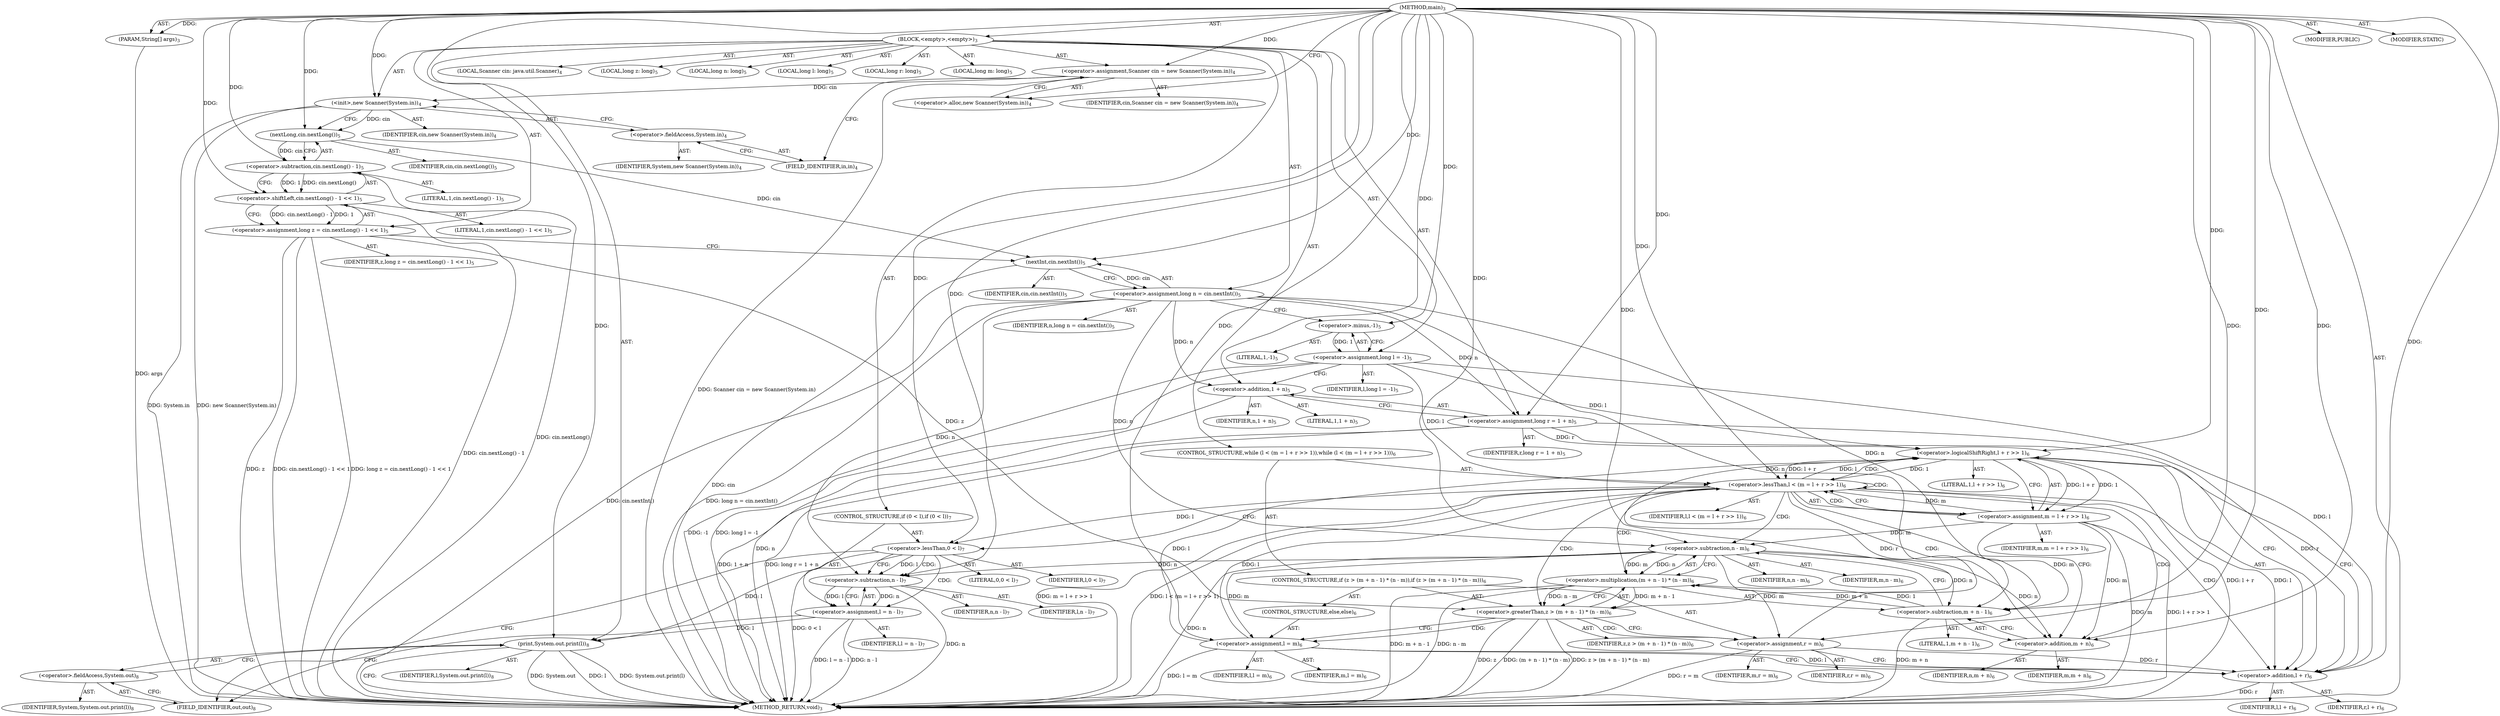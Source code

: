 digraph "main" {  
"19" [label = <(METHOD,main)<SUB>3</SUB>> ]
"20" [label = <(PARAM,String[] args)<SUB>3</SUB>> ]
"21" [label = <(BLOCK,&lt;empty&gt;,&lt;empty&gt;)<SUB>3</SUB>> ]
"4" [label = <(LOCAL,Scanner cin: java.util.Scanner)<SUB>4</SUB>> ]
"22" [label = <(&lt;operator&gt;.assignment,Scanner cin = new Scanner(System.in))<SUB>4</SUB>> ]
"23" [label = <(IDENTIFIER,cin,Scanner cin = new Scanner(System.in))<SUB>4</SUB>> ]
"24" [label = <(&lt;operator&gt;.alloc,new Scanner(System.in))<SUB>4</SUB>> ]
"25" [label = <(&lt;init&gt;,new Scanner(System.in))<SUB>4</SUB>> ]
"3" [label = <(IDENTIFIER,cin,new Scanner(System.in))<SUB>4</SUB>> ]
"26" [label = <(&lt;operator&gt;.fieldAccess,System.in)<SUB>4</SUB>> ]
"27" [label = <(IDENTIFIER,System,new Scanner(System.in))<SUB>4</SUB>> ]
"28" [label = <(FIELD_IDENTIFIER,in,in)<SUB>4</SUB>> ]
"29" [label = <(LOCAL,long z: long)<SUB>5</SUB>> ]
"30" [label = <(LOCAL,long n: long)<SUB>5</SUB>> ]
"31" [label = <(LOCAL,long l: long)<SUB>5</SUB>> ]
"32" [label = <(LOCAL,long r: long)<SUB>5</SUB>> ]
"33" [label = <(LOCAL,long m: long)<SUB>5</SUB>> ]
"34" [label = <(&lt;operator&gt;.assignment,long z = cin.nextLong() - 1 &lt;&lt; 1)<SUB>5</SUB>> ]
"35" [label = <(IDENTIFIER,z,long z = cin.nextLong() - 1 &lt;&lt; 1)<SUB>5</SUB>> ]
"36" [label = <(&lt;operator&gt;.shiftLeft,cin.nextLong() - 1 &lt;&lt; 1)<SUB>5</SUB>> ]
"37" [label = <(&lt;operator&gt;.subtraction,cin.nextLong() - 1)<SUB>5</SUB>> ]
"38" [label = <(nextLong,cin.nextLong())<SUB>5</SUB>> ]
"39" [label = <(IDENTIFIER,cin,cin.nextLong())<SUB>5</SUB>> ]
"40" [label = <(LITERAL,1,cin.nextLong() - 1)<SUB>5</SUB>> ]
"41" [label = <(LITERAL,1,cin.nextLong() - 1 &lt;&lt; 1)<SUB>5</SUB>> ]
"42" [label = <(&lt;operator&gt;.assignment,long n = cin.nextInt())<SUB>5</SUB>> ]
"43" [label = <(IDENTIFIER,n,long n = cin.nextInt())<SUB>5</SUB>> ]
"44" [label = <(nextInt,cin.nextInt())<SUB>5</SUB>> ]
"45" [label = <(IDENTIFIER,cin,cin.nextInt())<SUB>5</SUB>> ]
"46" [label = <(&lt;operator&gt;.assignment,long l = -1)<SUB>5</SUB>> ]
"47" [label = <(IDENTIFIER,l,long l = -1)<SUB>5</SUB>> ]
"48" [label = <(&lt;operator&gt;.minus,-1)<SUB>5</SUB>> ]
"49" [label = <(LITERAL,1,-1)<SUB>5</SUB>> ]
"50" [label = <(&lt;operator&gt;.assignment,long r = 1 + n)<SUB>5</SUB>> ]
"51" [label = <(IDENTIFIER,r,long r = 1 + n)<SUB>5</SUB>> ]
"52" [label = <(&lt;operator&gt;.addition,1 + n)<SUB>5</SUB>> ]
"53" [label = <(LITERAL,1,1 + n)<SUB>5</SUB>> ]
"54" [label = <(IDENTIFIER,n,1 + n)<SUB>5</SUB>> ]
"55" [label = <(CONTROL_STRUCTURE,while (l &lt; (m = l + r &gt;&gt; 1)),while (l &lt; (m = l + r &gt;&gt; 1)))<SUB>6</SUB>> ]
"56" [label = <(&lt;operator&gt;.lessThan,l &lt; (m = l + r &gt;&gt; 1))<SUB>6</SUB>> ]
"57" [label = <(IDENTIFIER,l,l &lt; (m = l + r &gt;&gt; 1))<SUB>6</SUB>> ]
"58" [label = <(&lt;operator&gt;.assignment,m = l + r &gt;&gt; 1)<SUB>6</SUB>> ]
"59" [label = <(IDENTIFIER,m,m = l + r &gt;&gt; 1)<SUB>6</SUB>> ]
"60" [label = <(&lt;operator&gt;.logicalShiftRight,l + r &gt;&gt; 1)<SUB>6</SUB>> ]
"61" [label = <(&lt;operator&gt;.addition,l + r)<SUB>6</SUB>> ]
"62" [label = <(IDENTIFIER,l,l + r)<SUB>6</SUB>> ]
"63" [label = <(IDENTIFIER,r,l + r)<SUB>6</SUB>> ]
"64" [label = <(LITERAL,1,l + r &gt;&gt; 1)<SUB>6</SUB>> ]
"65" [label = <(CONTROL_STRUCTURE,if (z &gt; (m + n - 1) * (n - m)),if (z &gt; (m + n - 1) * (n - m)))<SUB>6</SUB>> ]
"66" [label = <(&lt;operator&gt;.greaterThan,z &gt; (m + n - 1) * (n - m))<SUB>6</SUB>> ]
"67" [label = <(IDENTIFIER,z,z &gt; (m + n - 1) * (n - m))<SUB>6</SUB>> ]
"68" [label = <(&lt;operator&gt;.multiplication,(m + n - 1) * (n - m))<SUB>6</SUB>> ]
"69" [label = <(&lt;operator&gt;.subtraction,m + n - 1)<SUB>6</SUB>> ]
"70" [label = <(&lt;operator&gt;.addition,m + n)<SUB>6</SUB>> ]
"71" [label = <(IDENTIFIER,m,m + n)<SUB>6</SUB>> ]
"72" [label = <(IDENTIFIER,n,m + n)<SUB>6</SUB>> ]
"73" [label = <(LITERAL,1,m + n - 1)<SUB>6</SUB>> ]
"74" [label = <(&lt;operator&gt;.subtraction,n - m)<SUB>6</SUB>> ]
"75" [label = <(IDENTIFIER,n,n - m)<SUB>6</SUB>> ]
"76" [label = <(IDENTIFIER,m,n - m)<SUB>6</SUB>> ]
"77" [label = <(&lt;operator&gt;.assignment,r = m)<SUB>6</SUB>> ]
"78" [label = <(IDENTIFIER,r,r = m)<SUB>6</SUB>> ]
"79" [label = <(IDENTIFIER,m,r = m)<SUB>6</SUB>> ]
"80" [label = <(CONTROL_STRUCTURE,else,else)<SUB>6</SUB>> ]
"81" [label = <(&lt;operator&gt;.assignment,l = m)<SUB>6</SUB>> ]
"82" [label = <(IDENTIFIER,l,l = m)<SUB>6</SUB>> ]
"83" [label = <(IDENTIFIER,m,l = m)<SUB>6</SUB>> ]
"84" [label = <(CONTROL_STRUCTURE,if (0 &lt; l),if (0 &lt; l))<SUB>7</SUB>> ]
"85" [label = <(&lt;operator&gt;.lessThan,0 &lt; l)<SUB>7</SUB>> ]
"86" [label = <(LITERAL,0,0 &lt; l)<SUB>7</SUB>> ]
"87" [label = <(IDENTIFIER,l,0 &lt; l)<SUB>7</SUB>> ]
"88" [label = <(&lt;operator&gt;.assignment,l = n - l)<SUB>7</SUB>> ]
"89" [label = <(IDENTIFIER,l,l = n - l)<SUB>7</SUB>> ]
"90" [label = <(&lt;operator&gt;.subtraction,n - l)<SUB>7</SUB>> ]
"91" [label = <(IDENTIFIER,n,n - l)<SUB>7</SUB>> ]
"92" [label = <(IDENTIFIER,l,n - l)<SUB>7</SUB>> ]
"93" [label = <(print,System.out.print(l))<SUB>8</SUB>> ]
"94" [label = <(&lt;operator&gt;.fieldAccess,System.out)<SUB>8</SUB>> ]
"95" [label = <(IDENTIFIER,System,System.out.print(l))<SUB>8</SUB>> ]
"96" [label = <(FIELD_IDENTIFIER,out,out)<SUB>8</SUB>> ]
"97" [label = <(IDENTIFIER,l,System.out.print(l))<SUB>8</SUB>> ]
"98" [label = <(MODIFIER,PUBLIC)> ]
"99" [label = <(MODIFIER,STATIC)> ]
"100" [label = <(METHOD_RETURN,void)<SUB>3</SUB>> ]
  "19" -> "20"  [ label = "AST: "] 
  "19" -> "21"  [ label = "AST: "] 
  "19" -> "98"  [ label = "AST: "] 
  "19" -> "99"  [ label = "AST: "] 
  "19" -> "100"  [ label = "AST: "] 
  "21" -> "4"  [ label = "AST: "] 
  "21" -> "22"  [ label = "AST: "] 
  "21" -> "25"  [ label = "AST: "] 
  "21" -> "29"  [ label = "AST: "] 
  "21" -> "30"  [ label = "AST: "] 
  "21" -> "31"  [ label = "AST: "] 
  "21" -> "32"  [ label = "AST: "] 
  "21" -> "33"  [ label = "AST: "] 
  "21" -> "34"  [ label = "AST: "] 
  "21" -> "42"  [ label = "AST: "] 
  "21" -> "46"  [ label = "AST: "] 
  "21" -> "50"  [ label = "AST: "] 
  "21" -> "55"  [ label = "AST: "] 
  "21" -> "84"  [ label = "AST: "] 
  "21" -> "93"  [ label = "AST: "] 
  "22" -> "23"  [ label = "AST: "] 
  "22" -> "24"  [ label = "AST: "] 
  "25" -> "3"  [ label = "AST: "] 
  "25" -> "26"  [ label = "AST: "] 
  "26" -> "27"  [ label = "AST: "] 
  "26" -> "28"  [ label = "AST: "] 
  "34" -> "35"  [ label = "AST: "] 
  "34" -> "36"  [ label = "AST: "] 
  "36" -> "37"  [ label = "AST: "] 
  "36" -> "41"  [ label = "AST: "] 
  "37" -> "38"  [ label = "AST: "] 
  "37" -> "40"  [ label = "AST: "] 
  "38" -> "39"  [ label = "AST: "] 
  "42" -> "43"  [ label = "AST: "] 
  "42" -> "44"  [ label = "AST: "] 
  "44" -> "45"  [ label = "AST: "] 
  "46" -> "47"  [ label = "AST: "] 
  "46" -> "48"  [ label = "AST: "] 
  "48" -> "49"  [ label = "AST: "] 
  "50" -> "51"  [ label = "AST: "] 
  "50" -> "52"  [ label = "AST: "] 
  "52" -> "53"  [ label = "AST: "] 
  "52" -> "54"  [ label = "AST: "] 
  "55" -> "56"  [ label = "AST: "] 
  "55" -> "65"  [ label = "AST: "] 
  "56" -> "57"  [ label = "AST: "] 
  "56" -> "58"  [ label = "AST: "] 
  "58" -> "59"  [ label = "AST: "] 
  "58" -> "60"  [ label = "AST: "] 
  "60" -> "61"  [ label = "AST: "] 
  "60" -> "64"  [ label = "AST: "] 
  "61" -> "62"  [ label = "AST: "] 
  "61" -> "63"  [ label = "AST: "] 
  "65" -> "66"  [ label = "AST: "] 
  "65" -> "77"  [ label = "AST: "] 
  "65" -> "80"  [ label = "AST: "] 
  "66" -> "67"  [ label = "AST: "] 
  "66" -> "68"  [ label = "AST: "] 
  "68" -> "69"  [ label = "AST: "] 
  "68" -> "74"  [ label = "AST: "] 
  "69" -> "70"  [ label = "AST: "] 
  "69" -> "73"  [ label = "AST: "] 
  "70" -> "71"  [ label = "AST: "] 
  "70" -> "72"  [ label = "AST: "] 
  "74" -> "75"  [ label = "AST: "] 
  "74" -> "76"  [ label = "AST: "] 
  "77" -> "78"  [ label = "AST: "] 
  "77" -> "79"  [ label = "AST: "] 
  "80" -> "81"  [ label = "AST: "] 
  "81" -> "82"  [ label = "AST: "] 
  "81" -> "83"  [ label = "AST: "] 
  "84" -> "85"  [ label = "AST: "] 
  "84" -> "88"  [ label = "AST: "] 
  "85" -> "86"  [ label = "AST: "] 
  "85" -> "87"  [ label = "AST: "] 
  "88" -> "89"  [ label = "AST: "] 
  "88" -> "90"  [ label = "AST: "] 
  "90" -> "91"  [ label = "AST: "] 
  "90" -> "92"  [ label = "AST: "] 
  "93" -> "94"  [ label = "AST: "] 
  "93" -> "97"  [ label = "AST: "] 
  "94" -> "95"  [ label = "AST: "] 
  "94" -> "96"  [ label = "AST: "] 
  "22" -> "28"  [ label = "CFG: "] 
  "25" -> "38"  [ label = "CFG: "] 
  "34" -> "44"  [ label = "CFG: "] 
  "42" -> "48"  [ label = "CFG: "] 
  "46" -> "52"  [ label = "CFG: "] 
  "50" -> "61"  [ label = "CFG: "] 
  "93" -> "100"  [ label = "CFG: "] 
  "24" -> "22"  [ label = "CFG: "] 
  "26" -> "25"  [ label = "CFG: "] 
  "36" -> "34"  [ label = "CFG: "] 
  "44" -> "42"  [ label = "CFG: "] 
  "48" -> "46"  [ label = "CFG: "] 
  "52" -> "50"  [ label = "CFG: "] 
  "56" -> "70"  [ label = "CFG: "] 
  "56" -> "85"  [ label = "CFG: "] 
  "85" -> "90"  [ label = "CFG: "] 
  "85" -> "96"  [ label = "CFG: "] 
  "88" -> "96"  [ label = "CFG: "] 
  "94" -> "93"  [ label = "CFG: "] 
  "28" -> "26"  [ label = "CFG: "] 
  "37" -> "36"  [ label = "CFG: "] 
  "58" -> "56"  [ label = "CFG: "] 
  "66" -> "77"  [ label = "CFG: "] 
  "66" -> "81"  [ label = "CFG: "] 
  "77" -> "61"  [ label = "CFG: "] 
  "90" -> "88"  [ label = "CFG: "] 
  "96" -> "94"  [ label = "CFG: "] 
  "38" -> "37"  [ label = "CFG: "] 
  "60" -> "58"  [ label = "CFG: "] 
  "68" -> "66"  [ label = "CFG: "] 
  "81" -> "61"  [ label = "CFG: "] 
  "61" -> "60"  [ label = "CFG: "] 
  "69" -> "74"  [ label = "CFG: "] 
  "74" -> "68"  [ label = "CFG: "] 
  "70" -> "69"  [ label = "CFG: "] 
  "19" -> "24"  [ label = "CFG: "] 
  "20" -> "100"  [ label = "DDG: args"] 
  "22" -> "100"  [ label = "DDG: Scanner cin = new Scanner(System.in)"] 
  "25" -> "100"  [ label = "DDG: System.in"] 
  "25" -> "100"  [ label = "DDG: new Scanner(System.in)"] 
  "34" -> "100"  [ label = "DDG: z"] 
  "37" -> "100"  [ label = "DDG: cin.nextLong()"] 
  "36" -> "100"  [ label = "DDG: cin.nextLong() - 1"] 
  "34" -> "100"  [ label = "DDG: cin.nextLong() - 1 &lt;&lt; 1"] 
  "34" -> "100"  [ label = "DDG: long z = cin.nextLong() - 1 &lt;&lt; 1"] 
  "44" -> "100"  [ label = "DDG: cin"] 
  "42" -> "100"  [ label = "DDG: cin.nextInt()"] 
  "42" -> "100"  [ label = "DDG: long n = cin.nextInt()"] 
  "46" -> "100"  [ label = "DDG: -1"] 
  "46" -> "100"  [ label = "DDG: long l = -1"] 
  "52" -> "100"  [ label = "DDG: n"] 
  "50" -> "100"  [ label = "DDG: 1 + n"] 
  "50" -> "100"  [ label = "DDG: long r = 1 + n"] 
  "58" -> "100"  [ label = "DDG: m"] 
  "61" -> "100"  [ label = "DDG: r"] 
  "60" -> "100"  [ label = "DDG: l + r"] 
  "58" -> "100"  [ label = "DDG: l + r &gt;&gt; 1"] 
  "56" -> "100"  [ label = "DDG: m = l + r &gt;&gt; 1"] 
  "56" -> "100"  [ label = "DDG: l &lt; (m = l + r &gt;&gt; 1)"] 
  "85" -> "100"  [ label = "DDG: 0 &lt; l"] 
  "90" -> "100"  [ label = "DDG: n"] 
  "88" -> "100"  [ label = "DDG: n - l"] 
  "88" -> "100"  [ label = "DDG: l = n - l"] 
  "93" -> "100"  [ label = "DDG: System.out"] 
  "93" -> "100"  [ label = "DDG: l"] 
  "93" -> "100"  [ label = "DDG: System.out.print(l)"] 
  "66" -> "100"  [ label = "DDG: z"] 
  "69" -> "100"  [ label = "DDG: m + n"] 
  "68" -> "100"  [ label = "DDG: m + n - 1"] 
  "74" -> "100"  [ label = "DDG: n"] 
  "68" -> "100"  [ label = "DDG: n - m"] 
  "66" -> "100"  [ label = "DDG: (m + n - 1) * (n - m)"] 
  "66" -> "100"  [ label = "DDG: z &gt; (m + n - 1) * (n - m)"] 
  "81" -> "100"  [ label = "DDG: l = m"] 
  "77" -> "100"  [ label = "DDG: r = m"] 
  "19" -> "20"  [ label = "DDG: "] 
  "19" -> "22"  [ label = "DDG: "] 
  "36" -> "34"  [ label = "DDG: cin.nextLong() - 1"] 
  "36" -> "34"  [ label = "DDG: 1"] 
  "44" -> "42"  [ label = "DDG: cin"] 
  "48" -> "46"  [ label = "DDG: 1"] 
  "19" -> "50"  [ label = "DDG: "] 
  "42" -> "50"  [ label = "DDG: n"] 
  "22" -> "25"  [ label = "DDG: cin"] 
  "19" -> "25"  [ label = "DDG: "] 
  "90" -> "88"  [ label = "DDG: n"] 
  "90" -> "88"  [ label = "DDG: l"] 
  "85" -> "93"  [ label = "DDG: l"] 
  "88" -> "93"  [ label = "DDG: l"] 
  "19" -> "93"  [ label = "DDG: "] 
  "37" -> "36"  [ label = "DDG: cin.nextLong()"] 
  "37" -> "36"  [ label = "DDG: 1"] 
  "19" -> "36"  [ label = "DDG: "] 
  "38" -> "44"  [ label = "DDG: cin"] 
  "19" -> "44"  [ label = "DDG: "] 
  "19" -> "48"  [ label = "DDG: "] 
  "19" -> "52"  [ label = "DDG: "] 
  "42" -> "52"  [ label = "DDG: n"] 
  "19" -> "56"  [ label = "DDG: "] 
  "46" -> "56"  [ label = "DDG: l"] 
  "81" -> "56"  [ label = "DDG: l"] 
  "58" -> "56"  [ label = "DDG: m"] 
  "60" -> "56"  [ label = "DDG: l + r"] 
  "60" -> "56"  [ label = "DDG: 1"] 
  "74" -> "77"  [ label = "DDG: m"] 
  "19" -> "77"  [ label = "DDG: "] 
  "19" -> "85"  [ label = "DDG: "] 
  "56" -> "85"  [ label = "DDG: l"] 
  "38" -> "37"  [ label = "DDG: cin"] 
  "19" -> "37"  [ label = "DDG: "] 
  "60" -> "58"  [ label = "DDG: l + r"] 
  "60" -> "58"  [ label = "DDG: 1"] 
  "34" -> "66"  [ label = "DDG: z"] 
  "19" -> "66"  [ label = "DDG: "] 
  "68" -> "66"  [ label = "DDG: m + n - 1"] 
  "68" -> "66"  [ label = "DDG: n - m"] 
  "74" -> "81"  [ label = "DDG: m"] 
  "19" -> "81"  [ label = "DDG: "] 
  "74" -> "90"  [ label = "DDG: n"] 
  "19" -> "90"  [ label = "DDG: "] 
  "42" -> "90"  [ label = "DDG: n"] 
  "85" -> "90"  [ label = "DDG: l"] 
  "25" -> "38"  [ label = "DDG: cin"] 
  "19" -> "38"  [ label = "DDG: "] 
  "46" -> "60"  [ label = "DDG: l"] 
  "56" -> "60"  [ label = "DDG: l"] 
  "81" -> "60"  [ label = "DDG: l"] 
  "19" -> "60"  [ label = "DDG: "] 
  "50" -> "60"  [ label = "DDG: r"] 
  "77" -> "60"  [ label = "DDG: r"] 
  "69" -> "68"  [ label = "DDG: m + n"] 
  "69" -> "68"  [ label = "DDG: 1"] 
  "74" -> "68"  [ label = "DDG: n"] 
  "74" -> "68"  [ label = "DDG: m"] 
  "46" -> "61"  [ label = "DDG: l"] 
  "56" -> "61"  [ label = "DDG: l"] 
  "81" -> "61"  [ label = "DDG: l"] 
  "19" -> "61"  [ label = "DDG: "] 
  "50" -> "61"  [ label = "DDG: r"] 
  "77" -> "61"  [ label = "DDG: r"] 
  "58" -> "69"  [ label = "DDG: m"] 
  "19" -> "69"  [ label = "DDG: "] 
  "74" -> "69"  [ label = "DDG: n"] 
  "42" -> "69"  [ label = "DDG: n"] 
  "19" -> "74"  [ label = "DDG: "] 
  "42" -> "74"  [ label = "DDG: n"] 
  "58" -> "74"  [ label = "DDG: m"] 
  "58" -> "70"  [ label = "DDG: m"] 
  "19" -> "70"  [ label = "DDG: "] 
  "74" -> "70"  [ label = "DDG: n"] 
  "42" -> "70"  [ label = "DDG: n"] 
  "56" -> "58"  [ label = "CDG: "] 
  "56" -> "68"  [ label = "CDG: "] 
  "56" -> "60"  [ label = "CDG: "] 
  "56" -> "61"  [ label = "CDG: "] 
  "56" -> "66"  [ label = "CDG: "] 
  "56" -> "56"  [ label = "CDG: "] 
  "56" -> "69"  [ label = "CDG: "] 
  "56" -> "70"  [ label = "CDG: "] 
  "56" -> "74"  [ label = "CDG: "] 
  "85" -> "88"  [ label = "CDG: "] 
  "85" -> "90"  [ label = "CDG: "] 
  "66" -> "77"  [ label = "CDG: "] 
  "66" -> "81"  [ label = "CDG: "] 
}
